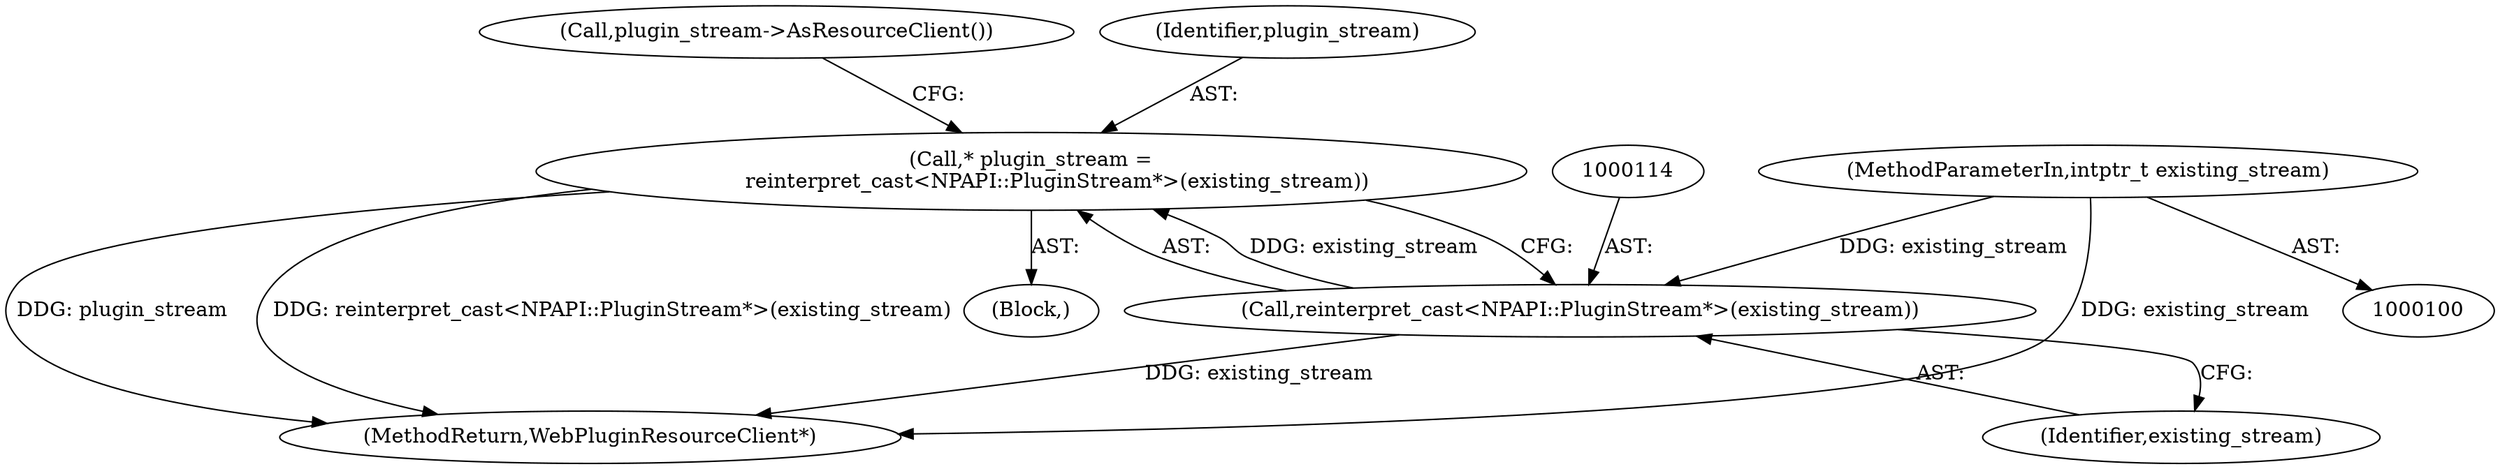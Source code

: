 digraph "1_Chrome_ea3d1d84be3d6f97bf50e76511c9e26af6895533_9@pointer" {
"1000111" [label="(Call,* plugin_stream =\n        reinterpret_cast<NPAPI::PluginStream*>(existing_stream))"];
"1000113" [label="(Call,reinterpret_cast<NPAPI::PluginStream*>(existing_stream))"];
"1000105" [label="(MethodParameterIn,intptr_t existing_stream)"];
"1000105" [label="(MethodParameterIn,intptr_t existing_stream)"];
"1000113" [label="(Call,reinterpret_cast<NPAPI::PluginStream*>(existing_stream))"];
"1000111" [label="(Call,* plugin_stream =\n        reinterpret_cast<NPAPI::PluginStream*>(existing_stream))"];
"1000117" [label="(Call,plugin_stream->AsResourceClient())"];
"1000132" [label="(MethodReturn,WebPluginResourceClient*)"];
"1000109" [label="(Block,)"];
"1000115" [label="(Identifier,existing_stream)"];
"1000112" [label="(Identifier,plugin_stream)"];
"1000111" -> "1000109"  [label="AST: "];
"1000111" -> "1000113"  [label="CFG: "];
"1000112" -> "1000111"  [label="AST: "];
"1000113" -> "1000111"  [label="AST: "];
"1000117" -> "1000111"  [label="CFG: "];
"1000111" -> "1000132"  [label="DDG: plugin_stream"];
"1000111" -> "1000132"  [label="DDG: reinterpret_cast<NPAPI::PluginStream*>(existing_stream)"];
"1000113" -> "1000111"  [label="DDG: existing_stream"];
"1000113" -> "1000115"  [label="CFG: "];
"1000114" -> "1000113"  [label="AST: "];
"1000115" -> "1000113"  [label="AST: "];
"1000113" -> "1000132"  [label="DDG: existing_stream"];
"1000105" -> "1000113"  [label="DDG: existing_stream"];
"1000105" -> "1000100"  [label="AST: "];
"1000105" -> "1000132"  [label="DDG: existing_stream"];
}
